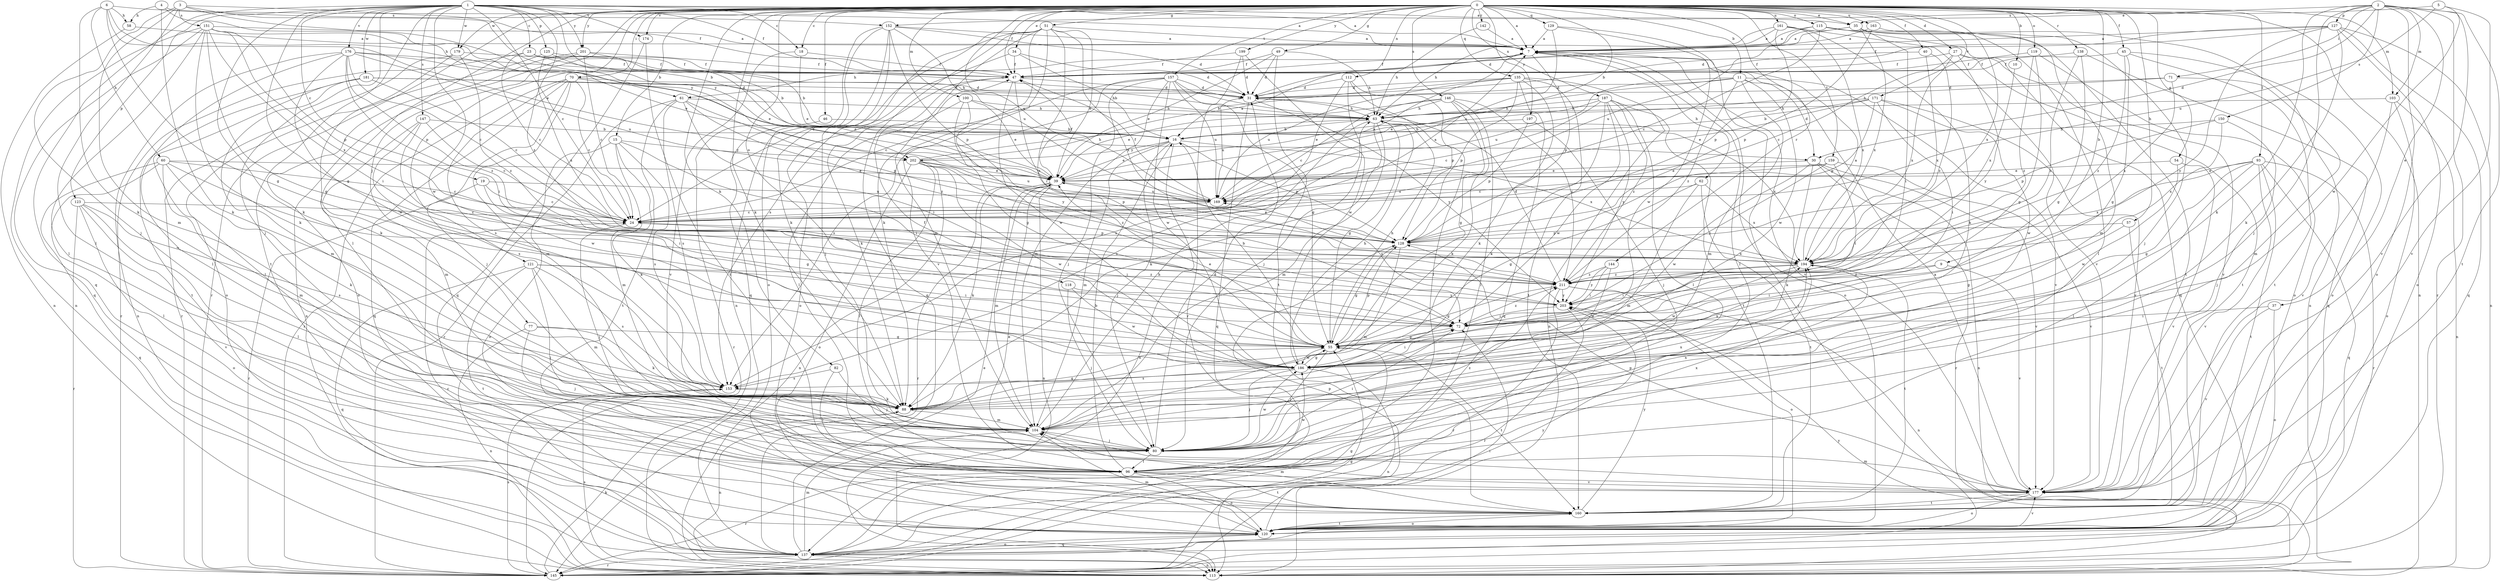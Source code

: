 strict digraph  {
0;
1;
2;
3;
4;
5;
6;
7;
9;
10;
11;
15;
16;
18;
19;
23;
24;
27;
30;
31;
34;
35;
37;
39;
40;
45;
46;
47;
49;
51;
54;
55;
57;
58;
60;
61;
62;
63;
70;
71;
72;
77;
80;
82;
88;
93;
96;
100;
103;
104;
112;
113;
115;
118;
119;
120;
121;
123;
125;
127;
128;
129;
135;
137;
138;
142;
144;
145;
146;
147;
150;
151;
152;
153;
157;
159;
160;
161;
163;
169;
171;
174;
176;
177;
179;
181;
186;
187;
194;
197;
199;
201;
202;
203;
211;
0 -> 7  [label=a];
0 -> 9  [label=b];
0 -> 10  [label=b];
0 -> 11  [label=b];
0 -> 15  [label=b];
0 -> 16  [label=b];
0 -> 18  [label=c];
0 -> 27  [label=d];
0 -> 34  [label=e];
0 -> 35  [label=e];
0 -> 40  [label=f];
0 -> 45  [label=f];
0 -> 46  [label=f];
0 -> 47  [label=f];
0 -> 49  [label=g];
0 -> 51  [label=g];
0 -> 54  [label=g];
0 -> 57  [label=h];
0 -> 70  [label=i];
0 -> 77  [label=j];
0 -> 82  [label=k];
0 -> 88  [label=k];
0 -> 93  [label=l];
0 -> 96  [label=l];
0 -> 100  [label=m];
0 -> 103  [label=m];
0 -> 112  [label=n];
0 -> 113  [label=n];
0 -> 115  [label=o];
0 -> 118  [label=o];
0 -> 119  [label=o];
0 -> 121  [label=p];
0 -> 129  [label=q];
0 -> 135  [label=q];
0 -> 138  [label=r];
0 -> 142  [label=r];
0 -> 144  [label=r];
0 -> 145  [label=r];
0 -> 146  [label=s];
0 -> 157  [label=t];
0 -> 159  [label=t];
0 -> 161  [label=u];
0 -> 163  [label=u];
0 -> 169  [label=u];
0 -> 171  [label=v];
0 -> 174  [label=v];
0 -> 179  [label=w];
0 -> 187  [label=x];
0 -> 194  [label=x];
0 -> 197  [label=y];
0 -> 199  [label=y];
0 -> 201  [label=y];
1 -> 7  [label=a];
1 -> 18  [label=c];
1 -> 19  [label=c];
1 -> 23  [label=c];
1 -> 24  [label=c];
1 -> 30  [label=d];
1 -> 35  [label=e];
1 -> 47  [label=f];
1 -> 55  [label=g];
1 -> 80  [label=j];
1 -> 88  [label=k];
1 -> 123  [label=p];
1 -> 125  [label=p];
1 -> 137  [label=q];
1 -> 147  [label=s];
1 -> 160  [label=t];
1 -> 174  [label=v];
1 -> 176  [label=v];
1 -> 179  [label=w];
1 -> 181  [label=w];
1 -> 186  [label=w];
1 -> 201  [label=y];
1 -> 211  [label=z];
2 -> 30  [label=d];
2 -> 35  [label=e];
2 -> 37  [label=e];
2 -> 71  [label=i];
2 -> 80  [label=j];
2 -> 88  [label=k];
2 -> 103  [label=m];
2 -> 120  [label=o];
2 -> 127  [label=p];
2 -> 145  [label=r];
2 -> 150  [label=s];
2 -> 160  [label=t];
2 -> 177  [label=v];
3 -> 16  [label=b];
3 -> 47  [label=f];
3 -> 80  [label=j];
3 -> 96  [label=l];
3 -> 104  [label=m];
3 -> 151  [label=s];
3 -> 202  [label=y];
4 -> 7  [label=a];
4 -> 58  [label=h];
4 -> 88  [label=k];
4 -> 202  [label=y];
5 -> 152  [label=s];
5 -> 169  [label=u];
5 -> 177  [label=v];
5 -> 186  [label=w];
6 -> 39  [label=e];
6 -> 55  [label=g];
6 -> 58  [label=h];
6 -> 60  [label=h];
6 -> 61  [label=h];
6 -> 88  [label=k];
6 -> 152  [label=s];
7 -> 47  [label=f];
7 -> 61  [label=h];
7 -> 62  [label=h];
7 -> 96  [label=l];
7 -> 120  [label=o];
7 -> 128  [label=p];
7 -> 177  [label=v];
9 -> 72  [label=i];
9 -> 177  [label=v];
9 -> 211  [label=z];
10 -> 194  [label=x];
11 -> 30  [label=d];
11 -> 31  [label=d];
11 -> 39  [label=e];
11 -> 104  [label=m];
11 -> 169  [label=u];
11 -> 177  [label=v];
11 -> 186  [label=w];
11 -> 211  [label=z];
15 -> 72  [label=i];
15 -> 88  [label=k];
15 -> 104  [label=m];
15 -> 120  [label=o];
15 -> 153  [label=s];
15 -> 202  [label=y];
16 -> 39  [label=e];
16 -> 80  [label=j];
16 -> 104  [label=m];
16 -> 113  [label=n];
16 -> 128  [label=p];
16 -> 194  [label=x];
16 -> 202  [label=y];
18 -> 39  [label=e];
18 -> 47  [label=f];
18 -> 177  [label=v];
19 -> 24  [label=c];
19 -> 55  [label=g];
19 -> 145  [label=r];
19 -> 169  [label=u];
23 -> 24  [label=c];
23 -> 31  [label=d];
23 -> 47  [label=f];
23 -> 63  [label=h];
23 -> 145  [label=r];
24 -> 7  [label=a];
24 -> 72  [label=i];
24 -> 80  [label=j];
24 -> 128  [label=p];
27 -> 24  [label=c];
27 -> 47  [label=f];
27 -> 160  [label=t];
27 -> 177  [label=v];
27 -> 194  [label=x];
27 -> 203  [label=y];
30 -> 39  [label=e];
30 -> 88  [label=k];
30 -> 113  [label=n];
30 -> 145  [label=r];
30 -> 177  [label=v];
30 -> 186  [label=w];
31 -> 63  [label=h];
31 -> 137  [label=q];
31 -> 169  [label=u];
31 -> 203  [label=y];
34 -> 16  [label=b];
34 -> 31  [label=d];
34 -> 47  [label=f];
34 -> 80  [label=j];
35 -> 7  [label=a];
35 -> 31  [label=d];
35 -> 72  [label=i];
35 -> 80  [label=j];
35 -> 104  [label=m];
35 -> 194  [label=x];
37 -> 72  [label=i];
37 -> 120  [label=o];
37 -> 177  [label=v];
39 -> 47  [label=f];
39 -> 88  [label=k];
39 -> 104  [label=m];
39 -> 113  [label=n];
39 -> 145  [label=r];
39 -> 169  [label=u];
40 -> 47  [label=f];
40 -> 194  [label=x];
40 -> 211  [label=z];
45 -> 47  [label=f];
45 -> 55  [label=g];
45 -> 120  [label=o];
45 -> 160  [label=t];
45 -> 211  [label=z];
46 -> 16  [label=b];
46 -> 145  [label=r];
47 -> 31  [label=d];
47 -> 88  [label=k];
47 -> 120  [label=o];
47 -> 186  [label=w];
47 -> 194  [label=x];
49 -> 31  [label=d];
49 -> 39  [label=e];
49 -> 47  [label=f];
49 -> 63  [label=h];
49 -> 160  [label=t];
51 -> 7  [label=a];
51 -> 24  [label=c];
51 -> 39  [label=e];
51 -> 72  [label=i];
51 -> 88  [label=k];
51 -> 104  [label=m];
51 -> 137  [label=q];
51 -> 153  [label=s];
51 -> 177  [label=v];
51 -> 194  [label=x];
54 -> 39  [label=e];
54 -> 177  [label=v];
54 -> 186  [label=w];
55 -> 16  [label=b];
55 -> 39  [label=e];
55 -> 63  [label=h];
55 -> 80  [label=j];
55 -> 128  [label=p];
55 -> 160  [label=t];
55 -> 186  [label=w];
57 -> 55  [label=g];
57 -> 128  [label=p];
57 -> 160  [label=t];
58 -> 7  [label=a];
58 -> 113  [label=n];
60 -> 24  [label=c];
60 -> 39  [label=e];
60 -> 72  [label=i];
60 -> 88  [label=k];
60 -> 96  [label=l];
60 -> 104  [label=m];
60 -> 137  [label=q];
61 -> 63  [label=h];
61 -> 72  [label=i];
61 -> 128  [label=p];
61 -> 145  [label=r];
61 -> 153  [label=s];
61 -> 160  [label=t];
61 -> 211  [label=z];
62 -> 55  [label=g];
62 -> 104  [label=m];
62 -> 160  [label=t];
62 -> 169  [label=u];
62 -> 194  [label=x];
63 -> 16  [label=b];
63 -> 55  [label=g];
63 -> 88  [label=k];
63 -> 104  [label=m];
63 -> 153  [label=s];
63 -> 194  [label=x];
70 -> 24  [label=c];
70 -> 31  [label=d];
70 -> 39  [label=e];
70 -> 80  [label=j];
70 -> 104  [label=m];
70 -> 137  [label=q];
70 -> 145  [label=r];
70 -> 153  [label=s];
71 -> 31  [label=d];
71 -> 63  [label=h];
71 -> 104  [label=m];
71 -> 194  [label=x];
72 -> 55  [label=g];
72 -> 211  [label=z];
77 -> 55  [label=g];
77 -> 80  [label=j];
77 -> 88  [label=k];
77 -> 113  [label=n];
80 -> 31  [label=d];
80 -> 72  [label=i];
80 -> 96  [label=l];
80 -> 186  [label=w];
80 -> 194  [label=x];
80 -> 211  [label=z];
82 -> 80  [label=j];
82 -> 96  [label=l];
82 -> 153  [label=s];
88 -> 55  [label=g];
88 -> 104  [label=m];
88 -> 113  [label=n];
93 -> 39  [label=e];
93 -> 55  [label=g];
93 -> 96  [label=l];
93 -> 137  [label=q];
93 -> 145  [label=r];
93 -> 160  [label=t];
93 -> 177  [label=v];
93 -> 194  [label=x];
96 -> 16  [label=b];
96 -> 120  [label=o];
96 -> 145  [label=r];
96 -> 160  [label=t];
96 -> 177  [label=v];
96 -> 186  [label=w];
96 -> 194  [label=x];
100 -> 39  [label=e];
100 -> 55  [label=g];
100 -> 63  [label=h];
100 -> 96  [label=l];
100 -> 203  [label=y];
103 -> 63  [label=h];
103 -> 113  [label=n];
103 -> 120  [label=o];
103 -> 177  [label=v];
104 -> 63  [label=h];
104 -> 80  [label=j];
104 -> 194  [label=x];
112 -> 31  [label=d];
112 -> 80  [label=j];
112 -> 96  [label=l];
112 -> 128  [label=p];
112 -> 153  [label=s];
113 -> 153  [label=s];
113 -> 203  [label=y];
115 -> 7  [label=a];
115 -> 24  [label=c];
115 -> 96  [label=l];
115 -> 137  [label=q];
115 -> 160  [label=t];
115 -> 169  [label=u];
118 -> 80  [label=j];
118 -> 186  [label=w];
118 -> 203  [label=y];
119 -> 47  [label=f];
119 -> 55  [label=g];
119 -> 120  [label=o];
119 -> 211  [label=z];
120 -> 104  [label=m];
120 -> 128  [label=p];
120 -> 137  [label=q];
120 -> 160  [label=t];
120 -> 177  [label=v];
121 -> 72  [label=i];
121 -> 80  [label=j];
121 -> 104  [label=m];
121 -> 137  [label=q];
121 -> 153  [label=s];
121 -> 160  [label=t];
121 -> 211  [label=z];
123 -> 24  [label=c];
123 -> 96  [label=l];
123 -> 120  [label=o];
123 -> 145  [label=r];
123 -> 153  [label=s];
123 -> 177  [label=v];
125 -> 16  [label=b];
125 -> 47  [label=f];
125 -> 120  [label=o];
125 -> 194  [label=x];
127 -> 7  [label=a];
127 -> 31  [label=d];
127 -> 47  [label=f];
127 -> 88  [label=k];
127 -> 113  [label=n];
127 -> 120  [label=o];
127 -> 137  [label=q];
127 -> 203  [label=y];
128 -> 39  [label=e];
128 -> 55  [label=g];
128 -> 104  [label=m];
128 -> 194  [label=x];
129 -> 7  [label=a];
129 -> 145  [label=r];
129 -> 169  [label=u];
129 -> 186  [label=w];
135 -> 16  [label=b];
135 -> 31  [label=d];
135 -> 88  [label=k];
135 -> 113  [label=n];
135 -> 128  [label=p];
135 -> 137  [label=q];
135 -> 160  [label=t];
135 -> 169  [label=u];
137 -> 24  [label=c];
137 -> 39  [label=e];
137 -> 55  [label=g];
137 -> 104  [label=m];
137 -> 113  [label=n];
137 -> 120  [label=o];
137 -> 145  [label=r];
137 -> 203  [label=y];
138 -> 47  [label=f];
138 -> 55  [label=g];
138 -> 137  [label=q];
138 -> 211  [label=z];
142 -> 7  [label=a];
142 -> 63  [label=h];
144 -> 72  [label=i];
144 -> 186  [label=w];
144 -> 203  [label=y];
144 -> 211  [label=z];
145 -> 55  [label=g];
145 -> 72  [label=i];
145 -> 88  [label=k];
145 -> 153  [label=s];
146 -> 24  [label=c];
146 -> 39  [label=e];
146 -> 55  [label=g];
146 -> 63  [label=h];
146 -> 88  [label=k];
146 -> 96  [label=l];
146 -> 211  [label=z];
147 -> 16  [label=b];
147 -> 24  [label=c];
147 -> 104  [label=m];
147 -> 153  [label=s];
147 -> 186  [label=w];
150 -> 16  [label=b];
150 -> 80  [label=j];
150 -> 128  [label=p];
150 -> 194  [label=x];
151 -> 7  [label=a];
151 -> 39  [label=e];
151 -> 55  [label=g];
151 -> 72  [label=i];
151 -> 88  [label=k];
151 -> 96  [label=l];
151 -> 113  [label=n];
151 -> 128  [label=p];
151 -> 137  [label=q];
151 -> 194  [label=x];
152 -> 7  [label=a];
152 -> 31  [label=d];
152 -> 88  [label=k];
152 -> 113  [label=n];
152 -> 120  [label=o];
152 -> 128  [label=p];
152 -> 137  [label=q];
152 -> 169  [label=u];
153 -> 88  [label=k];
157 -> 24  [label=c];
157 -> 31  [label=d];
157 -> 55  [label=g];
157 -> 63  [label=h];
157 -> 80  [label=j];
157 -> 104  [label=m];
157 -> 153  [label=s];
157 -> 169  [label=u];
157 -> 186  [label=w];
159 -> 24  [label=c];
159 -> 39  [label=e];
159 -> 72  [label=i];
159 -> 177  [label=v];
159 -> 203  [label=y];
160 -> 104  [label=m];
160 -> 120  [label=o];
160 -> 203  [label=y];
161 -> 7  [label=a];
161 -> 63  [label=h];
161 -> 88  [label=k];
161 -> 128  [label=p];
161 -> 177  [label=v];
161 -> 194  [label=x];
163 -> 7  [label=a];
163 -> 113  [label=n];
163 -> 128  [label=p];
169 -> 7  [label=a];
169 -> 24  [label=c];
169 -> 47  [label=f];
171 -> 16  [label=b];
171 -> 39  [label=e];
171 -> 63  [label=h];
171 -> 72  [label=i];
171 -> 128  [label=p];
171 -> 177  [label=v];
171 -> 186  [label=w];
174 -> 137  [label=q];
174 -> 160  [label=t];
176 -> 24  [label=c];
176 -> 39  [label=e];
176 -> 47  [label=f];
176 -> 72  [label=i];
176 -> 96  [label=l];
176 -> 113  [label=n];
176 -> 169  [label=u];
176 -> 186  [label=w];
176 -> 211  [label=z];
177 -> 7  [label=a];
177 -> 39  [label=e];
177 -> 104  [label=m];
177 -> 120  [label=o];
177 -> 128  [label=p];
177 -> 160  [label=t];
179 -> 47  [label=f];
179 -> 88  [label=k];
179 -> 145  [label=r];
179 -> 211  [label=z];
181 -> 24  [label=c];
181 -> 31  [label=d];
181 -> 63  [label=h];
181 -> 96  [label=l];
181 -> 104  [label=m];
181 -> 160  [label=t];
186 -> 47  [label=f];
186 -> 55  [label=g];
186 -> 63  [label=h];
186 -> 72  [label=i];
186 -> 80  [label=j];
186 -> 113  [label=n];
186 -> 153  [label=s];
186 -> 194  [label=x];
187 -> 24  [label=c];
187 -> 39  [label=e];
187 -> 63  [label=h];
187 -> 88  [label=k];
187 -> 96  [label=l];
187 -> 160  [label=t];
187 -> 186  [label=w];
187 -> 203  [label=y];
187 -> 211  [label=z];
194 -> 7  [label=a];
194 -> 72  [label=i];
194 -> 160  [label=t];
194 -> 186  [label=w];
194 -> 211  [label=z];
197 -> 16  [label=b];
197 -> 80  [label=j];
197 -> 128  [label=p];
199 -> 31  [label=d];
199 -> 47  [label=f];
199 -> 145  [label=r];
199 -> 186  [label=w];
201 -> 16  [label=b];
201 -> 24  [label=c];
201 -> 47  [label=f];
201 -> 113  [label=n];
201 -> 120  [label=o];
202 -> 7  [label=a];
202 -> 39  [label=e];
202 -> 63  [label=h];
202 -> 96  [label=l];
202 -> 113  [label=n];
202 -> 120  [label=o];
202 -> 128  [label=p];
202 -> 169  [label=u];
202 -> 186  [label=w];
202 -> 211  [label=z];
203 -> 72  [label=i];
203 -> 145  [label=r];
203 -> 169  [label=u];
211 -> 31  [label=d];
211 -> 55  [label=g];
211 -> 113  [label=n];
211 -> 120  [label=o];
211 -> 145  [label=r];
211 -> 203  [label=y];
}
